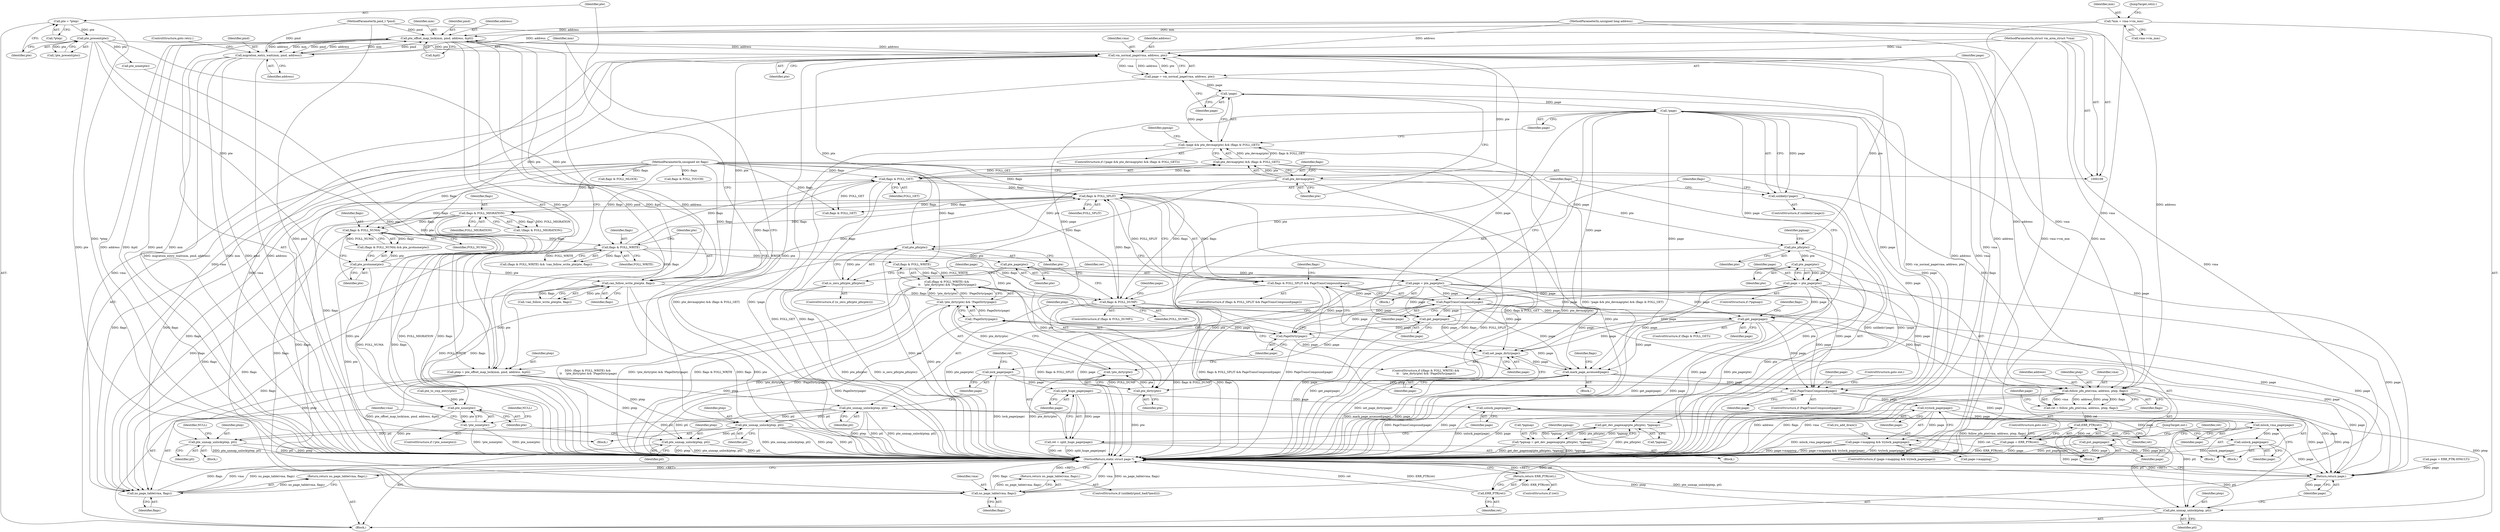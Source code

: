 digraph "1_linux_6b3a707736301c2128ca85ce85fb13f60b5e350a_4@pointer" {
"1000137" [label="(Call,pte_offset_map_lock(mm, pmd, address, &ptl))"];
"1000116" [label="(Call,*mm = vma->vm_mm)"];
"1000176" [label="(Call,migration_entry_wait(mm, pmd, address))"];
"1000137" [label="(Call,pte_offset_map_lock(mm, pmd, address, &ptl))"];
"1000111" [label="(MethodParameterIn,pmd_t *pmd)"];
"1000206" [label="(Call,vm_normal_page(vma, address, pte))"];
"1000109" [label="(MethodParameterIn,struct vm_area_struct *vma)"];
"1000110" [label="(MethodParameterIn,unsigned long address)"];
"1000186" [label="(Call,pte_protnone(pte))"];
"1000149" [label="(Call,pte_present(pte))"];
"1000143" [label="(Call,pte = *ptep)"];
"1000195" [label="(Call,can_follow_write_pte(pte, flags))"];
"1000191" [label="(Call,flags & FOLL_WRITE)"];
"1000183" [label="(Call,flags & FOLL_NUMA)"];
"1000281" [label="(Call,flags & FOLL_SPLIT)"];
"1000217" [label="(Call,flags & FOLL_GET)"];
"1000112" [label="(MethodParameterIn,unsigned int flags)"];
"1000245" [label="(Call,flags & FOLL_DUMP)"];
"1000156" [label="(Call,flags & FOLL_MIGRATION)"];
"1000135" [label="(Call,ptep = pte_offset_map_lock(mm, pmd, address, &ptl))"];
"1000173" [label="(Call,pte_unmap_unlock(ptep, ptl))"];
"1000199" [label="(Call,pte_unmap_unlock(ptep, ptl))"];
"1000290" [label="(Call,pte_unmap_unlock(ptep, ptl))"];
"1000365" [label="(Call,pte_unmap_unlock(ptep, ptl))"];
"1000371" [label="(Call,pte_unmap_unlock(ptep, ptl))"];
"1000269" [label="(Call,follow_pfn_pte(vma, address, ptep, flags))"];
"1000267" [label="(Call,ret = follow_pfn_pte(vma, address, ptep, flags))"];
"1000276" [label="(Call,ERR_PTR(ret))"];
"1000274" [label="(Call,page = ERR_PTR(ret))"];
"1000368" [label="(Return,return page;)"];
"1000132" [label="(Call,no_page_table(vma, flags))"];
"1000131" [label="(Return,return no_page_table(vma, flags);)"];
"1000204" [label="(Call,page = vm_normal_page(vma, address, pte))"];
"1000212" [label="(Call,!page)"];
"1000211" [label="(Call,!page && pte_devmap(pte) && (flags & FOLL_GET))"];
"1000241" [label="(Call,!page)"];
"1000240" [label="(Call,unlikely(!page))"];
"1000284" [label="(Call,PageTransCompound(page))"];
"1000280" [label="(Call,flags & FOLL_SPLIT && PageTransCompound(page))"];
"1000288" [label="(Call,get_page(page))"];
"1000293" [label="(Call,lock_page(page))"];
"1000297" [label="(Call,split_huge_page(page))"];
"1000295" [label="(Call,ret = split_huge_page(page))"];
"1000306" [label="(Call,ERR_PTR(ret))"];
"1000305" [label="(Return,return ERR_PTR(ret);)"];
"1000299" [label="(Call,unlock_page(page))"];
"1000301" [label="(Call,put_page(page))"];
"1000313" [label="(Call,get_page(page))"];
"1000330" [label="(Call,PageDirty(page))"];
"1000329" [label="(Call,!PageDirty(page))"];
"1000325" [label="(Call,!pte_dirty(pte) && !PageDirty(page))"];
"1000321" [label="(Call,(flags & FOLL_WRITE) &&\n \t\t    !pte_dirty(pte) && !PageDirty(page))"];
"1000332" [label="(Call,set_page_dirty(page))"];
"1000334" [label="(Call,mark_page_accessed(page))"];
"1000348" [label="(Call,PageTransCompound(page))"];
"1000356" [label="(Call,trylock_page(page))"];
"1000352" [label="(Call,page->mapping && trylock_page(page))"];
"1000360" [label="(Call,mlock_vma_page(page))"];
"1000362" [label="(Call,unlock_page(page))"];
"1000215" [label="(Call,pte_devmap(pte))"];
"1000214" [label="(Call,pte_devmap(pte) && (flags & FOLL_GET))"];
"1000225" [label="(Call,pte_pfn(pte))"];
"1000224" [label="(Call,get_dev_pagemap(pte_pfn(pte), *pgmap))"];
"1000221" [label="(Call,*pgmap = get_dev_pagemap(pte_pfn(pte), *pgmap))"];
"1000234" [label="(Call,pte_page(pte))"];
"1000232" [label="(Call,page = pte_page(pte))"];
"1000327" [label="(Call,pte_dirty(pte))"];
"1000326" [label="(Call,!pte_dirty(pte))"];
"1000376" [label="(Call,pte_none(pte))"];
"1000375" [label="(Call,!pte_none(pte))"];
"1000257" [label="(Call,pte_pfn(pte))"];
"1000256" [label="(Call,is_zero_pfn(pte_pfn(pte)))"];
"1000262" [label="(Call,pte_page(pte))"];
"1000260" [label="(Call,page = pte_page(pte))"];
"1000381" [label="(Call,no_page_table(vma, flags))"];
"1000380" [label="(Return,return no_page_table(vma, flags);)"];
"1000283" [label="(Identifier,FOLL_SPLIT)"];
"1000204" [label="(Call,page = vm_normal_page(vma, address, pte))"];
"1000133" [label="(Identifier,vma)"];
"1000224" [label="(Call,get_dev_pagemap(pte_pfn(pte), *pgmap))"];
"1000227" [label="(Call,*pgmap)"];
"1000177" [label="(Identifier,mm)"];
"1000241" [label="(Call,!page)"];
"1000226" [label="(Identifier,pte)"];
"1000275" [label="(Identifier,page)"];
"1000359" [label="(Call,lru_add_drain())"];
"1000137" [label="(Call,pte_offset_map_lock(mm, pmd, address, &ptl))"];
"1000279" [label="(ControlStructure,if (flags & FOLL_SPLIT && PageTransCompound(page)))"];
"1000277" [label="(Identifier,ret)"];
"1000134" [label="(Identifier,flags)"];
"1000118" [label="(Call,vma->vm_mm)"];
"1000367" [label="(Identifier,ptl)"];
"1000203" [label="(Identifier,NULL)"];
"1000166" [label="(Call,pte_to_swp_entry(pte))"];
"1000257" [label="(Call,pte_pfn(pte))"];
"1000335" [label="(Identifier,page)"];
"1000357" [label="(Identifier,page)"];
"1000187" [label="(Identifier,pte)"];
"1000250" [label="(Identifier,page)"];
"1000272" [label="(Identifier,ptep)"];
"1000369" [label="(Identifier,page)"];
"1000183" [label="(Call,flags & FOLL_NUMA)"];
"1000364" [label="(JumpTarget,out:)"];
"1000201" [label="(Identifier,ptl)"];
"1000302" [label="(Identifier,page)"];
"1000213" [label="(Identifier,page)"];
"1000233" [label="(Identifier,page)"];
"1000301" [label="(Call,put_page(page))"];
"1000135" [label="(Call,ptep = pte_offset_map_lock(mm, pmd, address, &ptl))"];
"1000375" [label="(Call,!pte_none(pte))"];
"1000332" [label="(Call,set_page_dirty(page))"];
"1000139" [label="(Identifier,pmd)"];
"1000260" [label="(Call,page = pte_page(pte))"];
"1000371" [label="(Call,pte_unmap_unlock(ptep, ptl))"];
"1000175" [label="(Identifier,ptl)"];
"1000298" [label="(Identifier,page)"];
"1000362" [label="(Call,unlock_page(page))"];
"1000180" [label="(ControlStructure,goto retry;)"];
"1000297" [label="(Call,split_huge_page(page))"];
"1000109" [label="(MethodParameterIn,struct vm_area_struct *vma)"];
"1000132" [label="(Call,no_page_table(vma, flags))"];
"1000268" [label="(Identifier,ret)"];
"1000325" [label="(Call,!pte_dirty(pte) && !PageDirty(page))"];
"1000225" [label="(Call,pte_pfn(pte))"];
"1000246" [label="(Identifier,flags)"];
"1000179" [label="(Identifier,address)"];
"1000322" [label="(Call,flags & FOLL_WRITE)"];
"1000316" [label="(Call,flags & FOLL_TOUCH)"];
"1000270" [label="(Identifier,vma)"];
"1000131" [label="(Return,return no_page_table(vma, flags);)"];
"1000185" [label="(Identifier,FOLL_NUMA)"];
"1000339" [label="(Identifier,flags)"];
"1000199" [label="(Call,pte_unmap_unlock(ptep, ptl))"];
"1000222" [label="(Call,*pgmap)"];
"1000209" [label="(Identifier,pte)"];
"1000116" [label="(Call,*mm = vma->vm_mm)"];
"1000258" [label="(Identifier,pte)"];
"1000173" [label="(Call,pte_unmap_unlock(ptep, ptl))"];
"1000330" [label="(Call,PageDirty(page))"];
"1000299" [label="(Call,unlock_page(page))"];
"1000361" [label="(Identifier,page)"];
"1000194" [label="(Call,!can_follow_write_pte(pte, flags))"];
"1000265" [label="(Block,)"];
"1000366" [label="(Identifier,ptep)"];
"1000329" [label="(Call,!PageDirty(page))"];
"1000286" [label="(Block,)"];
"1000381" [label="(Call,no_page_table(vma, flags))"];
"1000212" [label="(Call,!page)"];
"1000333" [label="(Identifier,page)"];
"1000191" [label="(Call,flags & FOLL_WRITE)"];
"1000140" [label="(Identifier,address)"];
"1000198" [label="(Block,)"];
"1000261" [label="(Identifier,page)"];
"1000327" [label="(Call,pte_dirty(pte))"];
"1000217" [label="(Call,flags & FOLL_GET)"];
"1000138" [label="(Identifier,mm)"];
"1000157" [label="(Identifier,flags)"];
"1000144" [label="(Identifier,pte)"];
"1000229" [label="(ControlStructure,if (*pgmap))"];
"1000259" [label="(Block,)"];
"1000117" [label="(Identifier,mm)"];
"1000376" [label="(Call,pte_none(pte))"];
"1000382" [label="(Identifier,vma)"];
"1000384" [label="(MethodReturn,static struct page *)"];
"1000235" [label="(Identifier,pte)"];
"1000306" [label="(Call,ERR_PTR(ret))"];
"1000245" [label="(Call,flags & FOLL_DUMP)"];
"1000284" [label="(Call,PageTransCompound(page))"];
"1000242" [label="(Identifier,page)"];
"1000282" [label="(Identifier,flags)"];
"1000326" [label="(Call,!pte_dirty(pte))"];
"1000352" [label="(Call,page->mapping && trylock_page(page))"];
"1000148" [label="(Call,!pte_present(pte))"];
"1000228" [label="(Identifier,pgmap)"];
"1000300" [label="(Identifier,page)"];
"1000303" [label="(ControlStructure,if (ret))"];
"1000350" [label="(ControlStructure,goto out;)"];
"1000232" [label="(Call,page = pte_page(pte))"];
"1000334" [label="(Call,mark_page_accessed(page))"];
"1000305" [label="(Return,return ERR_PTR(ret);)"];
"1000216" [label="(Identifier,pte)"];
"1000151" [label="(Block,)"];
"1000379" [label="(Identifier,NULL)"];
"1000263" [label="(Identifier,pte)"];
"1000143" [label="(Call,pte = *ptep)"];
"1000190" [label="(Call,(flags & FOLL_WRITE) && !can_follow_write_pte(pte, flags))"];
"1000161" [label="(Call,pte_none(pte))"];
"1000267" [label="(Call,ret = follow_pfn_pte(vma, address, ptep, flags))"];
"1000114" [label="(Block,)"];
"1000285" [label="(Identifier,page)"];
"1000291" [label="(Identifier,ptep)"];
"1000141" [label="(Call,&ptl)"];
"1000200" [label="(Identifier,ptep)"];
"1000186" [label="(Call,pte_protnone(pte))"];
"1000184" [label="(Identifier,flags)"];
"1000309" [label="(ControlStructure,if (flags & FOLL_GET))"];
"1000195" [label="(Call,can_follow_write_pte(pte, flags))"];
"1000383" [label="(Identifier,flags)"];
"1000155" [label="(Call,!(flags & FOLL_MIGRATION))"];
"1000314" [label="(Identifier,page)"];
"1000380" [label="(Return,return no_page_table(vma, flags);)"];
"1000292" [label="(Identifier,ptl)"];
"1000377" [label="(Identifier,pte)"];
"1000110" [label="(MethodParameterIn,unsigned long address)"];
"1000269" [label="(Call,follow_pfn_pte(vma, address, ptep, flags))"];
"1000211" [label="(Call,!page && pte_devmap(pte) && (flags & FOLL_GET))"];
"1000240" [label="(Call,unlikely(!page))"];
"1000234" [label="(Call,pte_page(pte))"];
"1000197" [label="(Identifier,flags)"];
"1000126" [label="(ControlStructure,if (unlikely(pmd_bad(*pmd))))"];
"1000374" [label="(ControlStructure,if (!pte_none(pte)))"];
"1000244" [label="(ControlStructure,if (flags & FOLL_DUMP))"];
"1000363" [label="(Identifier,page)"];
"1000176" [label="(Call,migration_entry_wait(mm, pmd, address))"];
"1000290" [label="(Call,pte_unmap_unlock(ptep, ptl))"];
"1000112" [label="(MethodParameterIn,unsigned int flags)"];
"1000351" [label="(ControlStructure,if (page->mapping && trylock_page(page)))"];
"1000158" [label="(Identifier,FOLL_MIGRATION)"];
"1000196" [label="(Identifier,pte)"];
"1000271" [label="(Identifier,address)"];
"1000149" [label="(Call,pte_present(pte))"];
"1000349" [label="(Identifier,page)"];
"1000293" [label="(Call,lock_page(page))"];
"1000223" [label="(Identifier,pgmap)"];
"1000304" [label="(Identifier,ret)"];
"1000365" [label="(Call,pte_unmap_unlock(ptep, ptl))"];
"1000193" [label="(Identifier,FOLL_WRITE)"];
"1000207" [label="(Identifier,vma)"];
"1000276" [label="(Call,ERR_PTR(ret))"];
"1000320" [label="(ControlStructure,if ((flags & FOLL_WRITE) &&\n \t\t    !pte_dirty(pte) && !PageDirty(page)))"];
"1000347" [label="(ControlStructure,if (PageTransCompound(page)))"];
"1000262" [label="(Call,pte_page(pte))"];
"1000255" [label="(ControlStructure,if (is_zero_pfn(pte_pfn(pte))))"];
"1000294" [label="(Identifier,page)"];
"1000288" [label="(Call,get_page(page))"];
"1000338" [label="(Call,flags & FOLL_MLOCK)"];
"1000192" [label="(Identifier,flags)"];
"1000289" [label="(Identifier,page)"];
"1000156" [label="(Call,flags & FOLL_MIGRATION)"];
"1000239" [label="(ControlStructure,if (unlikely(!page)))"];
"1000280" [label="(Call,flags & FOLL_SPLIT && PageTransCompound(page))"];
"1000348" [label="(Call,PageTransCompound(page))"];
"1000321" [label="(Call,(flags & FOLL_WRITE) &&\n \t\t    !pte_dirty(pte) && !PageDirty(page))"];
"1000372" [label="(Identifier,ptep)"];
"1000220" [label="(Block,)"];
"1000150" [label="(Identifier,pte)"];
"1000218" [label="(Identifier,flags)"];
"1000313" [label="(Call,get_page(page))"];
"1000210" [label="(ControlStructure,if (!page && pte_devmap(pte) && (flags & FOLL_GET)))"];
"1000368" [label="(Return,return page;)"];
"1000295" [label="(Call,ret = split_huge_page(page))"];
"1000296" [label="(Identifier,ret)"];
"1000125" [label="(JumpTarget,retry:)"];
"1000247" [label="(Identifier,FOLL_DUMP)"];
"1000354" [label="(Identifier,page)"];
"1000182" [label="(Call,(flags & FOLL_NUMA) && pte_protnone(pte))"];
"1000174" [label="(Identifier,ptep)"];
"1000256" [label="(Call,is_zero_pfn(pte_pfn(pte)))"];
"1000219" [label="(Identifier,FOLL_GET)"];
"1000145" [label="(Call,*ptep)"];
"1000214" [label="(Call,pte_devmap(pte) && (flags & FOLL_GET))"];
"1000311" [label="(Identifier,flags)"];
"1000178" [label="(Identifier,pmd)"];
"1000281" [label="(Call,flags & FOLL_SPLIT)"];
"1000205" [label="(Identifier,page)"];
"1000328" [label="(Identifier,pte)"];
"1000249" [label="(Call,page = ERR_PTR(-EFAULT))"];
"1000273" [label="(Identifier,flags)"];
"1000356" [label="(Call,trylock_page(page))"];
"1000111" [label="(MethodParameterIn,pmd_t *pmd)"];
"1000358" [label="(Block,)"];
"1000221" [label="(Call,*pgmap = get_dev_pagemap(pte_pfn(pte), *pgmap))"];
"1000231" [label="(Identifier,pgmap)"];
"1000373" [label="(Identifier,ptl)"];
"1000215" [label="(Call,pte_devmap(pte))"];
"1000206" [label="(Call,vm_normal_page(vma, address, pte))"];
"1000331" [label="(Identifier,page)"];
"1000319" [label="(Block,)"];
"1000317" [label="(Identifier,flags)"];
"1000360" [label="(Call,mlock_vma_page(page))"];
"1000208" [label="(Identifier,address)"];
"1000278" [label="(ControlStructure,goto out;)"];
"1000307" [label="(Identifier,ret)"];
"1000353" [label="(Call,page->mapping)"];
"1000274" [label="(Call,page = ERR_PTR(ret))"];
"1000310" [label="(Call,flags & FOLL_GET)"];
"1000136" [label="(Identifier,ptep)"];
"1000137" -> "1000135"  [label="AST: "];
"1000137" -> "1000141"  [label="CFG: "];
"1000138" -> "1000137"  [label="AST: "];
"1000139" -> "1000137"  [label="AST: "];
"1000140" -> "1000137"  [label="AST: "];
"1000141" -> "1000137"  [label="AST: "];
"1000135" -> "1000137"  [label="CFG: "];
"1000137" -> "1000384"  [label="DDG: &ptl"];
"1000137" -> "1000384"  [label="DDG: pmd"];
"1000137" -> "1000384"  [label="DDG: address"];
"1000137" -> "1000384"  [label="DDG: mm"];
"1000137" -> "1000135"  [label="DDG: mm"];
"1000137" -> "1000135"  [label="DDG: pmd"];
"1000137" -> "1000135"  [label="DDG: address"];
"1000137" -> "1000135"  [label="DDG: &ptl"];
"1000116" -> "1000137"  [label="DDG: mm"];
"1000176" -> "1000137"  [label="DDG: mm"];
"1000176" -> "1000137"  [label="DDG: pmd"];
"1000176" -> "1000137"  [label="DDG: address"];
"1000111" -> "1000137"  [label="DDG: pmd"];
"1000206" -> "1000137"  [label="DDG: address"];
"1000110" -> "1000137"  [label="DDG: address"];
"1000137" -> "1000176"  [label="DDG: mm"];
"1000137" -> "1000176"  [label="DDG: pmd"];
"1000137" -> "1000176"  [label="DDG: address"];
"1000137" -> "1000206"  [label="DDG: address"];
"1000116" -> "1000114"  [label="AST: "];
"1000116" -> "1000118"  [label="CFG: "];
"1000117" -> "1000116"  [label="AST: "];
"1000118" -> "1000116"  [label="AST: "];
"1000125" -> "1000116"  [label="CFG: "];
"1000116" -> "1000384"  [label="DDG: mm"];
"1000116" -> "1000384"  [label="DDG: vma->vm_mm"];
"1000176" -> "1000151"  [label="AST: "];
"1000176" -> "1000179"  [label="CFG: "];
"1000177" -> "1000176"  [label="AST: "];
"1000178" -> "1000176"  [label="AST: "];
"1000179" -> "1000176"  [label="AST: "];
"1000180" -> "1000176"  [label="CFG: "];
"1000176" -> "1000384"  [label="DDG: pmd"];
"1000176" -> "1000384"  [label="DDG: address"];
"1000176" -> "1000384"  [label="DDG: migration_entry_wait(mm, pmd, address)"];
"1000176" -> "1000384"  [label="DDG: mm"];
"1000111" -> "1000176"  [label="DDG: pmd"];
"1000110" -> "1000176"  [label="DDG: address"];
"1000111" -> "1000108"  [label="AST: "];
"1000111" -> "1000384"  [label="DDG: pmd"];
"1000206" -> "1000204"  [label="AST: "];
"1000206" -> "1000209"  [label="CFG: "];
"1000207" -> "1000206"  [label="AST: "];
"1000208" -> "1000206"  [label="AST: "];
"1000209" -> "1000206"  [label="AST: "];
"1000204" -> "1000206"  [label="CFG: "];
"1000206" -> "1000384"  [label="DDG: pte"];
"1000206" -> "1000384"  [label="DDG: address"];
"1000206" -> "1000384"  [label="DDG: vma"];
"1000206" -> "1000132"  [label="DDG: vma"];
"1000206" -> "1000204"  [label="DDG: vma"];
"1000206" -> "1000204"  [label="DDG: address"];
"1000206" -> "1000204"  [label="DDG: pte"];
"1000109" -> "1000206"  [label="DDG: vma"];
"1000110" -> "1000206"  [label="DDG: address"];
"1000186" -> "1000206"  [label="DDG: pte"];
"1000149" -> "1000206"  [label="DDG: pte"];
"1000195" -> "1000206"  [label="DDG: pte"];
"1000206" -> "1000215"  [label="DDG: pte"];
"1000206" -> "1000225"  [label="DDG: pte"];
"1000206" -> "1000257"  [label="DDG: pte"];
"1000206" -> "1000269"  [label="DDG: vma"];
"1000206" -> "1000269"  [label="DDG: address"];
"1000206" -> "1000327"  [label="DDG: pte"];
"1000206" -> "1000381"  [label="DDG: vma"];
"1000109" -> "1000108"  [label="AST: "];
"1000109" -> "1000384"  [label="DDG: vma"];
"1000109" -> "1000132"  [label="DDG: vma"];
"1000109" -> "1000269"  [label="DDG: vma"];
"1000109" -> "1000381"  [label="DDG: vma"];
"1000110" -> "1000108"  [label="AST: "];
"1000110" -> "1000384"  [label="DDG: address"];
"1000110" -> "1000269"  [label="DDG: address"];
"1000186" -> "1000182"  [label="AST: "];
"1000186" -> "1000187"  [label="CFG: "];
"1000187" -> "1000186"  [label="AST: "];
"1000182" -> "1000186"  [label="CFG: "];
"1000186" -> "1000384"  [label="DDG: pte"];
"1000186" -> "1000182"  [label="DDG: pte"];
"1000149" -> "1000186"  [label="DDG: pte"];
"1000186" -> "1000195"  [label="DDG: pte"];
"1000186" -> "1000376"  [label="DDG: pte"];
"1000149" -> "1000148"  [label="AST: "];
"1000149" -> "1000150"  [label="CFG: "];
"1000150" -> "1000149"  [label="AST: "];
"1000148" -> "1000149"  [label="CFG: "];
"1000149" -> "1000384"  [label="DDG: pte"];
"1000149" -> "1000148"  [label="DDG: pte"];
"1000143" -> "1000149"  [label="DDG: pte"];
"1000149" -> "1000161"  [label="DDG: pte"];
"1000149" -> "1000195"  [label="DDG: pte"];
"1000149" -> "1000376"  [label="DDG: pte"];
"1000143" -> "1000114"  [label="AST: "];
"1000143" -> "1000145"  [label="CFG: "];
"1000144" -> "1000143"  [label="AST: "];
"1000145" -> "1000143"  [label="AST: "];
"1000150" -> "1000143"  [label="CFG: "];
"1000143" -> "1000384"  [label="DDG: *ptep"];
"1000195" -> "1000194"  [label="AST: "];
"1000195" -> "1000197"  [label="CFG: "];
"1000196" -> "1000195"  [label="AST: "];
"1000197" -> "1000195"  [label="AST: "];
"1000194" -> "1000195"  [label="CFG: "];
"1000195" -> "1000384"  [label="DDG: flags"];
"1000195" -> "1000384"  [label="DDG: pte"];
"1000195" -> "1000194"  [label="DDG: pte"];
"1000195" -> "1000194"  [label="DDG: flags"];
"1000191" -> "1000195"  [label="DDG: flags"];
"1000112" -> "1000195"  [label="DDG: flags"];
"1000195" -> "1000217"  [label="DDG: flags"];
"1000195" -> "1000245"  [label="DDG: flags"];
"1000195" -> "1000281"  [label="DDG: flags"];
"1000195" -> "1000381"  [label="DDG: flags"];
"1000191" -> "1000190"  [label="AST: "];
"1000191" -> "1000193"  [label="CFG: "];
"1000192" -> "1000191"  [label="AST: "];
"1000193" -> "1000191"  [label="AST: "];
"1000196" -> "1000191"  [label="CFG: "];
"1000190" -> "1000191"  [label="CFG: "];
"1000191" -> "1000384"  [label="DDG: FOLL_WRITE"];
"1000191" -> "1000384"  [label="DDG: flags"];
"1000191" -> "1000190"  [label="DDG: flags"];
"1000191" -> "1000190"  [label="DDG: FOLL_WRITE"];
"1000183" -> "1000191"  [label="DDG: flags"];
"1000112" -> "1000191"  [label="DDG: flags"];
"1000191" -> "1000217"  [label="DDG: flags"];
"1000191" -> "1000245"  [label="DDG: flags"];
"1000191" -> "1000281"  [label="DDG: flags"];
"1000191" -> "1000322"  [label="DDG: FOLL_WRITE"];
"1000191" -> "1000381"  [label="DDG: flags"];
"1000183" -> "1000182"  [label="AST: "];
"1000183" -> "1000185"  [label="CFG: "];
"1000184" -> "1000183"  [label="AST: "];
"1000185" -> "1000183"  [label="AST: "];
"1000187" -> "1000183"  [label="CFG: "];
"1000182" -> "1000183"  [label="CFG: "];
"1000183" -> "1000384"  [label="DDG: FOLL_NUMA"];
"1000183" -> "1000384"  [label="DDG: flags"];
"1000183" -> "1000182"  [label="DDG: flags"];
"1000183" -> "1000182"  [label="DDG: FOLL_NUMA"];
"1000281" -> "1000183"  [label="DDG: flags"];
"1000156" -> "1000183"  [label="DDG: flags"];
"1000112" -> "1000183"  [label="DDG: flags"];
"1000183" -> "1000381"  [label="DDG: flags"];
"1000281" -> "1000280"  [label="AST: "];
"1000281" -> "1000283"  [label="CFG: "];
"1000282" -> "1000281"  [label="AST: "];
"1000283" -> "1000281"  [label="AST: "];
"1000285" -> "1000281"  [label="CFG: "];
"1000280" -> "1000281"  [label="CFG: "];
"1000281" -> "1000384"  [label="DDG: flags"];
"1000281" -> "1000384"  [label="DDG: FOLL_SPLIT"];
"1000281" -> "1000132"  [label="DDG: flags"];
"1000281" -> "1000156"  [label="DDG: flags"];
"1000281" -> "1000280"  [label="DDG: flags"];
"1000281" -> "1000280"  [label="DDG: FOLL_SPLIT"];
"1000217" -> "1000281"  [label="DDG: flags"];
"1000245" -> "1000281"  [label="DDG: flags"];
"1000112" -> "1000281"  [label="DDG: flags"];
"1000281" -> "1000310"  [label="DDG: flags"];
"1000217" -> "1000214"  [label="AST: "];
"1000217" -> "1000219"  [label="CFG: "];
"1000218" -> "1000217"  [label="AST: "];
"1000219" -> "1000217"  [label="AST: "];
"1000214" -> "1000217"  [label="CFG: "];
"1000217" -> "1000384"  [label="DDG: FOLL_GET"];
"1000217" -> "1000384"  [label="DDG: flags"];
"1000217" -> "1000214"  [label="DDG: flags"];
"1000217" -> "1000214"  [label="DDG: FOLL_GET"];
"1000112" -> "1000217"  [label="DDG: flags"];
"1000217" -> "1000245"  [label="DDG: flags"];
"1000217" -> "1000310"  [label="DDG: FOLL_GET"];
"1000217" -> "1000381"  [label="DDG: flags"];
"1000112" -> "1000108"  [label="AST: "];
"1000112" -> "1000384"  [label="DDG: flags"];
"1000112" -> "1000132"  [label="DDG: flags"];
"1000112" -> "1000156"  [label="DDG: flags"];
"1000112" -> "1000245"  [label="DDG: flags"];
"1000112" -> "1000269"  [label="DDG: flags"];
"1000112" -> "1000310"  [label="DDG: flags"];
"1000112" -> "1000316"  [label="DDG: flags"];
"1000112" -> "1000322"  [label="DDG: flags"];
"1000112" -> "1000338"  [label="DDG: flags"];
"1000112" -> "1000381"  [label="DDG: flags"];
"1000245" -> "1000244"  [label="AST: "];
"1000245" -> "1000247"  [label="CFG: "];
"1000246" -> "1000245"  [label="AST: "];
"1000247" -> "1000245"  [label="AST: "];
"1000250" -> "1000245"  [label="CFG: "];
"1000258" -> "1000245"  [label="CFG: "];
"1000245" -> "1000384"  [label="DDG: flags & FOLL_DUMP"];
"1000245" -> "1000384"  [label="DDG: flags"];
"1000245" -> "1000384"  [label="DDG: FOLL_DUMP"];
"1000245" -> "1000269"  [label="DDG: flags"];
"1000156" -> "1000155"  [label="AST: "];
"1000156" -> "1000158"  [label="CFG: "];
"1000157" -> "1000156"  [label="AST: "];
"1000158" -> "1000156"  [label="AST: "];
"1000155" -> "1000156"  [label="CFG: "];
"1000156" -> "1000384"  [label="DDG: flags"];
"1000156" -> "1000384"  [label="DDG: FOLL_MIGRATION"];
"1000156" -> "1000132"  [label="DDG: flags"];
"1000156" -> "1000155"  [label="DDG: flags"];
"1000156" -> "1000155"  [label="DDG: FOLL_MIGRATION"];
"1000156" -> "1000381"  [label="DDG: flags"];
"1000135" -> "1000114"  [label="AST: "];
"1000136" -> "1000135"  [label="AST: "];
"1000144" -> "1000135"  [label="CFG: "];
"1000135" -> "1000384"  [label="DDG: pte_offset_map_lock(mm, pmd, address, &ptl)"];
"1000135" -> "1000173"  [label="DDG: ptep"];
"1000135" -> "1000199"  [label="DDG: ptep"];
"1000135" -> "1000269"  [label="DDG: ptep"];
"1000135" -> "1000290"  [label="DDG: ptep"];
"1000135" -> "1000365"  [label="DDG: ptep"];
"1000135" -> "1000371"  [label="DDG: ptep"];
"1000173" -> "1000151"  [label="AST: "];
"1000173" -> "1000175"  [label="CFG: "];
"1000174" -> "1000173"  [label="AST: "];
"1000175" -> "1000173"  [label="AST: "];
"1000177" -> "1000173"  [label="CFG: "];
"1000173" -> "1000384"  [label="DDG: pte_unmap_unlock(ptep, ptl)"];
"1000173" -> "1000384"  [label="DDG: ptep"];
"1000173" -> "1000384"  [label="DDG: ptl"];
"1000290" -> "1000173"  [label="DDG: ptl"];
"1000173" -> "1000199"  [label="DDG: ptl"];
"1000173" -> "1000290"  [label="DDG: ptl"];
"1000173" -> "1000365"  [label="DDG: ptl"];
"1000173" -> "1000371"  [label="DDG: ptl"];
"1000199" -> "1000198"  [label="AST: "];
"1000199" -> "1000201"  [label="CFG: "];
"1000200" -> "1000199"  [label="AST: "];
"1000201" -> "1000199"  [label="AST: "];
"1000203" -> "1000199"  [label="CFG: "];
"1000199" -> "1000384"  [label="DDG: ptl"];
"1000199" -> "1000384"  [label="DDG: ptep"];
"1000199" -> "1000384"  [label="DDG: pte_unmap_unlock(ptep, ptl)"];
"1000290" -> "1000199"  [label="DDG: ptl"];
"1000290" -> "1000286"  [label="AST: "];
"1000290" -> "1000292"  [label="CFG: "];
"1000291" -> "1000290"  [label="AST: "];
"1000292" -> "1000290"  [label="AST: "];
"1000294" -> "1000290"  [label="CFG: "];
"1000290" -> "1000384"  [label="DDG: ptep"];
"1000290" -> "1000384"  [label="DDG: ptl"];
"1000290" -> "1000384"  [label="DDG: pte_unmap_unlock(ptep, ptl)"];
"1000290" -> "1000365"  [label="DDG: ptl"];
"1000290" -> "1000371"  [label="DDG: ptl"];
"1000365" -> "1000114"  [label="AST: "];
"1000365" -> "1000367"  [label="CFG: "];
"1000366" -> "1000365"  [label="AST: "];
"1000367" -> "1000365"  [label="AST: "];
"1000369" -> "1000365"  [label="CFG: "];
"1000365" -> "1000384"  [label="DDG: pte_unmap_unlock(ptep, ptl)"];
"1000365" -> "1000384"  [label="DDG: ptl"];
"1000365" -> "1000384"  [label="DDG: ptep"];
"1000269" -> "1000365"  [label="DDG: ptep"];
"1000371" -> "1000114"  [label="AST: "];
"1000371" -> "1000373"  [label="CFG: "];
"1000372" -> "1000371"  [label="AST: "];
"1000373" -> "1000371"  [label="AST: "];
"1000377" -> "1000371"  [label="CFG: "];
"1000371" -> "1000384"  [label="DDG: ptl"];
"1000371" -> "1000384"  [label="DDG: ptep"];
"1000371" -> "1000384"  [label="DDG: pte_unmap_unlock(ptep, ptl)"];
"1000269" -> "1000267"  [label="AST: "];
"1000269" -> "1000273"  [label="CFG: "];
"1000270" -> "1000269"  [label="AST: "];
"1000271" -> "1000269"  [label="AST: "];
"1000272" -> "1000269"  [label="AST: "];
"1000273" -> "1000269"  [label="AST: "];
"1000267" -> "1000269"  [label="CFG: "];
"1000269" -> "1000384"  [label="DDG: flags"];
"1000269" -> "1000384"  [label="DDG: vma"];
"1000269" -> "1000384"  [label="DDG: address"];
"1000269" -> "1000267"  [label="DDG: vma"];
"1000269" -> "1000267"  [label="DDG: address"];
"1000269" -> "1000267"  [label="DDG: ptep"];
"1000269" -> "1000267"  [label="DDG: flags"];
"1000267" -> "1000265"  [label="AST: "];
"1000268" -> "1000267"  [label="AST: "];
"1000275" -> "1000267"  [label="CFG: "];
"1000267" -> "1000384"  [label="DDG: follow_pfn_pte(vma, address, ptep, flags)"];
"1000267" -> "1000276"  [label="DDG: ret"];
"1000276" -> "1000274"  [label="AST: "];
"1000276" -> "1000277"  [label="CFG: "];
"1000277" -> "1000276"  [label="AST: "];
"1000274" -> "1000276"  [label="CFG: "];
"1000276" -> "1000384"  [label="DDG: ret"];
"1000276" -> "1000274"  [label="DDG: ret"];
"1000274" -> "1000265"  [label="AST: "];
"1000275" -> "1000274"  [label="AST: "];
"1000278" -> "1000274"  [label="CFG: "];
"1000274" -> "1000384"  [label="DDG: page"];
"1000274" -> "1000384"  [label="DDG: ERR_PTR(ret)"];
"1000274" -> "1000368"  [label="DDG: page"];
"1000368" -> "1000114"  [label="AST: "];
"1000368" -> "1000369"  [label="CFG: "];
"1000369" -> "1000368"  [label="AST: "];
"1000384" -> "1000368"  [label="CFG: "];
"1000368" -> "1000384"  [label="DDG: <RET>"];
"1000369" -> "1000368"  [label="DDG: page"];
"1000348" -> "1000368"  [label="DDG: page"];
"1000284" -> "1000368"  [label="DDG: page"];
"1000356" -> "1000368"  [label="DDG: page"];
"1000241" -> "1000368"  [label="DDG: page"];
"1000313" -> "1000368"  [label="DDG: page"];
"1000334" -> "1000368"  [label="DDG: page"];
"1000362" -> "1000368"  [label="DDG: page"];
"1000232" -> "1000368"  [label="DDG: page"];
"1000260" -> "1000368"  [label="DDG: page"];
"1000249" -> "1000368"  [label="DDG: page"];
"1000132" -> "1000131"  [label="AST: "];
"1000132" -> "1000134"  [label="CFG: "];
"1000133" -> "1000132"  [label="AST: "];
"1000134" -> "1000132"  [label="AST: "];
"1000131" -> "1000132"  [label="CFG: "];
"1000132" -> "1000384"  [label="DDG: no_page_table(vma, flags)"];
"1000132" -> "1000384"  [label="DDG: flags"];
"1000132" -> "1000384"  [label="DDG: vma"];
"1000132" -> "1000131"  [label="DDG: no_page_table(vma, flags)"];
"1000131" -> "1000126"  [label="AST: "];
"1000384" -> "1000131"  [label="CFG: "];
"1000131" -> "1000384"  [label="DDG: <RET>"];
"1000204" -> "1000114"  [label="AST: "];
"1000205" -> "1000204"  [label="AST: "];
"1000213" -> "1000204"  [label="CFG: "];
"1000204" -> "1000384"  [label="DDG: vm_normal_page(vma, address, pte)"];
"1000204" -> "1000212"  [label="DDG: page"];
"1000212" -> "1000211"  [label="AST: "];
"1000212" -> "1000213"  [label="CFG: "];
"1000213" -> "1000212"  [label="AST: "];
"1000216" -> "1000212"  [label="CFG: "];
"1000211" -> "1000212"  [label="CFG: "];
"1000212" -> "1000384"  [label="DDG: page"];
"1000212" -> "1000211"  [label="DDG: page"];
"1000212" -> "1000241"  [label="DDG: page"];
"1000211" -> "1000210"  [label="AST: "];
"1000211" -> "1000214"  [label="CFG: "];
"1000214" -> "1000211"  [label="AST: "];
"1000223" -> "1000211"  [label="CFG: "];
"1000242" -> "1000211"  [label="CFG: "];
"1000211" -> "1000384"  [label="DDG: pte_devmap(pte) && (flags & FOLL_GET)"];
"1000211" -> "1000384"  [label="DDG: !page"];
"1000211" -> "1000384"  [label="DDG: !page && pte_devmap(pte) && (flags & FOLL_GET)"];
"1000214" -> "1000211"  [label="DDG: pte_devmap(pte)"];
"1000214" -> "1000211"  [label="DDG: flags & FOLL_GET"];
"1000241" -> "1000240"  [label="AST: "];
"1000241" -> "1000242"  [label="CFG: "];
"1000242" -> "1000241"  [label="AST: "];
"1000240" -> "1000241"  [label="CFG: "];
"1000241" -> "1000384"  [label="DDG: page"];
"1000241" -> "1000240"  [label="DDG: page"];
"1000241" -> "1000284"  [label="DDG: page"];
"1000241" -> "1000288"  [label="DDG: page"];
"1000241" -> "1000313"  [label="DDG: page"];
"1000241" -> "1000330"  [label="DDG: page"];
"1000241" -> "1000332"  [label="DDG: page"];
"1000241" -> "1000334"  [label="DDG: page"];
"1000241" -> "1000348"  [label="DDG: page"];
"1000240" -> "1000239"  [label="AST: "];
"1000246" -> "1000240"  [label="CFG: "];
"1000282" -> "1000240"  [label="CFG: "];
"1000240" -> "1000384"  [label="DDG: unlikely(!page)"];
"1000240" -> "1000384"  [label="DDG: !page"];
"1000284" -> "1000280"  [label="AST: "];
"1000284" -> "1000285"  [label="CFG: "];
"1000285" -> "1000284"  [label="AST: "];
"1000280" -> "1000284"  [label="CFG: "];
"1000284" -> "1000384"  [label="DDG: page"];
"1000284" -> "1000280"  [label="DDG: page"];
"1000232" -> "1000284"  [label="DDG: page"];
"1000260" -> "1000284"  [label="DDG: page"];
"1000284" -> "1000288"  [label="DDG: page"];
"1000284" -> "1000313"  [label="DDG: page"];
"1000284" -> "1000330"  [label="DDG: page"];
"1000284" -> "1000332"  [label="DDG: page"];
"1000284" -> "1000334"  [label="DDG: page"];
"1000284" -> "1000348"  [label="DDG: page"];
"1000280" -> "1000279"  [label="AST: "];
"1000289" -> "1000280"  [label="CFG: "];
"1000311" -> "1000280"  [label="CFG: "];
"1000280" -> "1000384"  [label="DDG: PageTransCompound(page)"];
"1000280" -> "1000384"  [label="DDG: flags & FOLL_SPLIT && PageTransCompound(page)"];
"1000280" -> "1000384"  [label="DDG: flags & FOLL_SPLIT"];
"1000288" -> "1000286"  [label="AST: "];
"1000288" -> "1000289"  [label="CFG: "];
"1000289" -> "1000288"  [label="AST: "];
"1000291" -> "1000288"  [label="CFG: "];
"1000288" -> "1000384"  [label="DDG: get_page(page)"];
"1000232" -> "1000288"  [label="DDG: page"];
"1000260" -> "1000288"  [label="DDG: page"];
"1000288" -> "1000293"  [label="DDG: page"];
"1000293" -> "1000286"  [label="AST: "];
"1000293" -> "1000294"  [label="CFG: "];
"1000294" -> "1000293"  [label="AST: "];
"1000296" -> "1000293"  [label="CFG: "];
"1000293" -> "1000384"  [label="DDG: lock_page(page)"];
"1000293" -> "1000297"  [label="DDG: page"];
"1000297" -> "1000295"  [label="AST: "];
"1000297" -> "1000298"  [label="CFG: "];
"1000298" -> "1000297"  [label="AST: "];
"1000295" -> "1000297"  [label="CFG: "];
"1000297" -> "1000295"  [label="DDG: page"];
"1000297" -> "1000299"  [label="DDG: page"];
"1000295" -> "1000286"  [label="AST: "];
"1000296" -> "1000295"  [label="AST: "];
"1000300" -> "1000295"  [label="CFG: "];
"1000295" -> "1000384"  [label="DDG: ret"];
"1000295" -> "1000384"  [label="DDG: split_huge_page(page)"];
"1000295" -> "1000306"  [label="DDG: ret"];
"1000306" -> "1000305"  [label="AST: "];
"1000306" -> "1000307"  [label="CFG: "];
"1000307" -> "1000306"  [label="AST: "];
"1000305" -> "1000306"  [label="CFG: "];
"1000306" -> "1000384"  [label="DDG: ret"];
"1000306" -> "1000384"  [label="DDG: ERR_PTR(ret)"];
"1000306" -> "1000305"  [label="DDG: ERR_PTR(ret)"];
"1000305" -> "1000303"  [label="AST: "];
"1000384" -> "1000305"  [label="CFG: "];
"1000305" -> "1000384"  [label="DDG: <RET>"];
"1000299" -> "1000286"  [label="AST: "];
"1000299" -> "1000300"  [label="CFG: "];
"1000300" -> "1000299"  [label="AST: "];
"1000302" -> "1000299"  [label="CFG: "];
"1000299" -> "1000384"  [label="DDG: unlock_page(page)"];
"1000299" -> "1000301"  [label="DDG: page"];
"1000301" -> "1000286"  [label="AST: "];
"1000301" -> "1000302"  [label="CFG: "];
"1000302" -> "1000301"  [label="AST: "];
"1000304" -> "1000301"  [label="CFG: "];
"1000301" -> "1000384"  [label="DDG: put_page(page)"];
"1000301" -> "1000384"  [label="DDG: page"];
"1000313" -> "1000309"  [label="AST: "];
"1000313" -> "1000314"  [label="CFG: "];
"1000314" -> "1000313"  [label="AST: "];
"1000317" -> "1000313"  [label="CFG: "];
"1000313" -> "1000384"  [label="DDG: get_page(page)"];
"1000313" -> "1000384"  [label="DDG: page"];
"1000232" -> "1000313"  [label="DDG: page"];
"1000260" -> "1000313"  [label="DDG: page"];
"1000313" -> "1000330"  [label="DDG: page"];
"1000313" -> "1000332"  [label="DDG: page"];
"1000313" -> "1000334"  [label="DDG: page"];
"1000313" -> "1000348"  [label="DDG: page"];
"1000330" -> "1000329"  [label="AST: "];
"1000330" -> "1000331"  [label="CFG: "];
"1000331" -> "1000330"  [label="AST: "];
"1000329" -> "1000330"  [label="CFG: "];
"1000330" -> "1000329"  [label="DDG: page"];
"1000232" -> "1000330"  [label="DDG: page"];
"1000260" -> "1000330"  [label="DDG: page"];
"1000330" -> "1000332"  [label="DDG: page"];
"1000330" -> "1000334"  [label="DDG: page"];
"1000329" -> "1000325"  [label="AST: "];
"1000325" -> "1000329"  [label="CFG: "];
"1000329" -> "1000384"  [label="DDG: PageDirty(page)"];
"1000329" -> "1000325"  [label="DDG: PageDirty(page)"];
"1000325" -> "1000321"  [label="AST: "];
"1000325" -> "1000326"  [label="CFG: "];
"1000326" -> "1000325"  [label="AST: "];
"1000321" -> "1000325"  [label="CFG: "];
"1000325" -> "1000384"  [label="DDG: !pte_dirty(pte)"];
"1000325" -> "1000384"  [label="DDG: !PageDirty(page)"];
"1000325" -> "1000321"  [label="DDG: !pte_dirty(pte)"];
"1000325" -> "1000321"  [label="DDG: !PageDirty(page)"];
"1000326" -> "1000325"  [label="DDG: pte_dirty(pte)"];
"1000321" -> "1000320"  [label="AST: "];
"1000321" -> "1000322"  [label="CFG: "];
"1000322" -> "1000321"  [label="AST: "];
"1000333" -> "1000321"  [label="CFG: "];
"1000335" -> "1000321"  [label="CFG: "];
"1000321" -> "1000384"  [label="DDG: flags & FOLL_WRITE"];
"1000321" -> "1000384"  [label="DDG: !pte_dirty(pte) && !PageDirty(page)"];
"1000321" -> "1000384"  [label="DDG: (flags & FOLL_WRITE) &&\n \t\t    !pte_dirty(pte) && !PageDirty(page)"];
"1000322" -> "1000321"  [label="DDG: flags"];
"1000322" -> "1000321"  [label="DDG: FOLL_WRITE"];
"1000332" -> "1000320"  [label="AST: "];
"1000332" -> "1000333"  [label="CFG: "];
"1000333" -> "1000332"  [label="AST: "];
"1000335" -> "1000332"  [label="CFG: "];
"1000332" -> "1000384"  [label="DDG: set_page_dirty(page)"];
"1000232" -> "1000332"  [label="DDG: page"];
"1000260" -> "1000332"  [label="DDG: page"];
"1000332" -> "1000334"  [label="DDG: page"];
"1000334" -> "1000319"  [label="AST: "];
"1000334" -> "1000335"  [label="CFG: "];
"1000335" -> "1000334"  [label="AST: "];
"1000339" -> "1000334"  [label="CFG: "];
"1000334" -> "1000384"  [label="DDG: mark_page_accessed(page)"];
"1000334" -> "1000384"  [label="DDG: page"];
"1000232" -> "1000334"  [label="DDG: page"];
"1000260" -> "1000334"  [label="DDG: page"];
"1000334" -> "1000348"  [label="DDG: page"];
"1000348" -> "1000347"  [label="AST: "];
"1000348" -> "1000349"  [label="CFG: "];
"1000349" -> "1000348"  [label="AST: "];
"1000350" -> "1000348"  [label="CFG: "];
"1000354" -> "1000348"  [label="CFG: "];
"1000348" -> "1000384"  [label="DDG: page"];
"1000348" -> "1000384"  [label="DDG: PageTransCompound(page)"];
"1000232" -> "1000348"  [label="DDG: page"];
"1000260" -> "1000348"  [label="DDG: page"];
"1000348" -> "1000356"  [label="DDG: page"];
"1000348" -> "1000360"  [label="DDG: page"];
"1000356" -> "1000352"  [label="AST: "];
"1000356" -> "1000357"  [label="CFG: "];
"1000357" -> "1000356"  [label="AST: "];
"1000352" -> "1000356"  [label="CFG: "];
"1000356" -> "1000384"  [label="DDG: page"];
"1000356" -> "1000352"  [label="DDG: page"];
"1000356" -> "1000360"  [label="DDG: page"];
"1000352" -> "1000351"  [label="AST: "];
"1000352" -> "1000353"  [label="CFG: "];
"1000353" -> "1000352"  [label="AST: "];
"1000359" -> "1000352"  [label="CFG: "];
"1000364" -> "1000352"  [label="CFG: "];
"1000352" -> "1000384"  [label="DDG: trylock_page(page)"];
"1000352" -> "1000384"  [label="DDG: page->mapping"];
"1000352" -> "1000384"  [label="DDG: page->mapping && trylock_page(page)"];
"1000360" -> "1000358"  [label="AST: "];
"1000360" -> "1000361"  [label="CFG: "];
"1000361" -> "1000360"  [label="AST: "];
"1000363" -> "1000360"  [label="CFG: "];
"1000360" -> "1000384"  [label="DDG: mlock_vma_page(page)"];
"1000360" -> "1000362"  [label="DDG: page"];
"1000362" -> "1000358"  [label="AST: "];
"1000362" -> "1000363"  [label="CFG: "];
"1000363" -> "1000362"  [label="AST: "];
"1000364" -> "1000362"  [label="CFG: "];
"1000362" -> "1000384"  [label="DDG: unlock_page(page)"];
"1000362" -> "1000384"  [label="DDG: page"];
"1000215" -> "1000214"  [label="AST: "];
"1000215" -> "1000216"  [label="CFG: "];
"1000216" -> "1000215"  [label="AST: "];
"1000218" -> "1000215"  [label="CFG: "];
"1000214" -> "1000215"  [label="CFG: "];
"1000215" -> "1000384"  [label="DDG: pte"];
"1000215" -> "1000214"  [label="DDG: pte"];
"1000215" -> "1000225"  [label="DDG: pte"];
"1000215" -> "1000257"  [label="DDG: pte"];
"1000215" -> "1000327"  [label="DDG: pte"];
"1000214" -> "1000384"  [label="DDG: flags & FOLL_GET"];
"1000214" -> "1000384"  [label="DDG: pte_devmap(pte)"];
"1000225" -> "1000224"  [label="AST: "];
"1000225" -> "1000226"  [label="CFG: "];
"1000226" -> "1000225"  [label="AST: "];
"1000228" -> "1000225"  [label="CFG: "];
"1000225" -> "1000224"  [label="DDG: pte"];
"1000225" -> "1000234"  [label="DDG: pte"];
"1000225" -> "1000376"  [label="DDG: pte"];
"1000224" -> "1000221"  [label="AST: "];
"1000224" -> "1000227"  [label="CFG: "];
"1000227" -> "1000224"  [label="AST: "];
"1000221" -> "1000224"  [label="CFG: "];
"1000224" -> "1000384"  [label="DDG: pte_pfn(pte)"];
"1000224" -> "1000221"  [label="DDG: pte_pfn(pte)"];
"1000224" -> "1000221"  [label="DDG: *pgmap"];
"1000221" -> "1000224"  [label="DDG: *pgmap"];
"1000221" -> "1000220"  [label="AST: "];
"1000222" -> "1000221"  [label="AST: "];
"1000231" -> "1000221"  [label="CFG: "];
"1000221" -> "1000384"  [label="DDG: *pgmap"];
"1000221" -> "1000384"  [label="DDG: get_dev_pagemap(pte_pfn(pte), *pgmap)"];
"1000234" -> "1000232"  [label="AST: "];
"1000234" -> "1000235"  [label="CFG: "];
"1000235" -> "1000234"  [label="AST: "];
"1000232" -> "1000234"  [label="CFG: "];
"1000234" -> "1000384"  [label="DDG: pte"];
"1000234" -> "1000232"  [label="DDG: pte"];
"1000234" -> "1000327"  [label="DDG: pte"];
"1000232" -> "1000229"  [label="AST: "];
"1000233" -> "1000232"  [label="AST: "];
"1000282" -> "1000232"  [label="CFG: "];
"1000232" -> "1000384"  [label="DDG: page"];
"1000232" -> "1000384"  [label="DDG: pte_page(pte)"];
"1000327" -> "1000326"  [label="AST: "];
"1000327" -> "1000328"  [label="CFG: "];
"1000328" -> "1000327"  [label="AST: "];
"1000326" -> "1000327"  [label="CFG: "];
"1000327" -> "1000384"  [label="DDG: pte"];
"1000327" -> "1000326"  [label="DDG: pte"];
"1000262" -> "1000327"  [label="DDG: pte"];
"1000331" -> "1000326"  [label="CFG: "];
"1000326" -> "1000384"  [label="DDG: pte_dirty(pte)"];
"1000376" -> "1000375"  [label="AST: "];
"1000376" -> "1000377"  [label="CFG: "];
"1000377" -> "1000376"  [label="AST: "];
"1000375" -> "1000376"  [label="CFG: "];
"1000376" -> "1000384"  [label="DDG: pte"];
"1000376" -> "1000375"  [label="DDG: pte"];
"1000166" -> "1000376"  [label="DDG: pte"];
"1000161" -> "1000376"  [label="DDG: pte"];
"1000375" -> "1000374"  [label="AST: "];
"1000379" -> "1000375"  [label="CFG: "];
"1000382" -> "1000375"  [label="CFG: "];
"1000375" -> "1000384"  [label="DDG: pte_none(pte)"];
"1000375" -> "1000384"  [label="DDG: !pte_none(pte)"];
"1000257" -> "1000256"  [label="AST: "];
"1000257" -> "1000258"  [label="CFG: "];
"1000258" -> "1000257"  [label="AST: "];
"1000256" -> "1000257"  [label="CFG: "];
"1000257" -> "1000384"  [label="DDG: pte"];
"1000257" -> "1000256"  [label="DDG: pte"];
"1000257" -> "1000262"  [label="DDG: pte"];
"1000256" -> "1000255"  [label="AST: "];
"1000261" -> "1000256"  [label="CFG: "];
"1000268" -> "1000256"  [label="CFG: "];
"1000256" -> "1000384"  [label="DDG: pte_pfn(pte)"];
"1000256" -> "1000384"  [label="DDG: is_zero_pfn(pte_pfn(pte))"];
"1000262" -> "1000260"  [label="AST: "];
"1000262" -> "1000263"  [label="CFG: "];
"1000263" -> "1000262"  [label="AST: "];
"1000260" -> "1000262"  [label="CFG: "];
"1000262" -> "1000384"  [label="DDG: pte"];
"1000262" -> "1000260"  [label="DDG: pte"];
"1000260" -> "1000259"  [label="AST: "];
"1000261" -> "1000260"  [label="AST: "];
"1000282" -> "1000260"  [label="CFG: "];
"1000260" -> "1000384"  [label="DDG: pte_page(pte)"];
"1000260" -> "1000384"  [label="DDG: page"];
"1000381" -> "1000380"  [label="AST: "];
"1000381" -> "1000383"  [label="CFG: "];
"1000382" -> "1000381"  [label="AST: "];
"1000383" -> "1000381"  [label="AST: "];
"1000380" -> "1000381"  [label="CFG: "];
"1000381" -> "1000384"  [label="DDG: flags"];
"1000381" -> "1000384"  [label="DDG: vma"];
"1000381" -> "1000384"  [label="DDG: no_page_table(vma, flags)"];
"1000381" -> "1000380"  [label="DDG: no_page_table(vma, flags)"];
"1000380" -> "1000114"  [label="AST: "];
"1000384" -> "1000380"  [label="CFG: "];
"1000380" -> "1000384"  [label="DDG: <RET>"];
}
